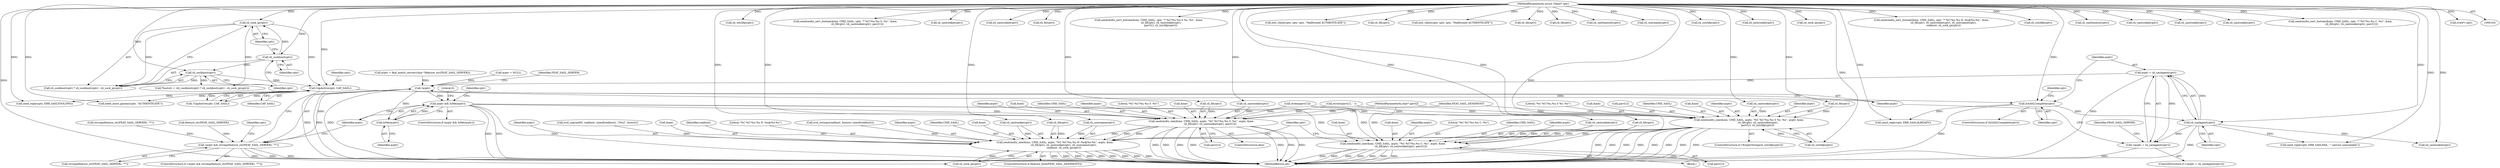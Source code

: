 digraph "0_nefarious2_f50a84bad996d438e7b31b9e74c32a41e43f8be5@pointer" {
"1000161" [label="(Call,acptr = cli_saslagent(cptr))"];
"1000163" [label="(Call,cli_saslagent(cptr))"];
"1000153" [label="(Call,IsSASLComplete(cptr))"];
"1000128" [label="(Call,CapActive(cptr, CAP_SASL))"];
"1000124" [label="(Call,cli_sock_ip(cptr))"];
"1000120" [label="(Call,cli_sockhost(cptr))"];
"1000105" [label="(MethodParameterIn,struct Client* cptr)"];
"1000122" [label="(Call,cli_sockhost(cptr))"];
"1000160" [label="(Call,!(acptr = cli_saslagent(cptr)))"];
"1000184" [label="(Call,!acptr)"];
"1000183" [label="(Call,!acptr && strcmp(feature_str(FEAT_SASL_SERVER), \"*\"))"];
"1000196" [label="(Call,acptr && IsMe(acptr))"];
"1000270" [label="(Call,sendcmdto_one(&me, CMD_SASL, acptr, \"%C %C!%u.%u S %s :%s\", acptr, &me,\n                       cli_fd(cptr), cli_saslcookie(cptr),\n                      parv[1], cli_sslclifp(cptr)))"];
"1000308" [label="(Call,sendcmdto_one(&me, CMD_SASL, acptr, \"%C %C!%u.%u H :%s@%s:%s\", acptr, &me,\n                      cli_fd(cptr), cli_saslcookie(cptr), cli_username(cptr),\n                      realhost, cli_sock_ip(cptr)))"];
"1000289" [label="(Call,sendcmdto_one(&me, CMD_SASL, acptr, \"%C %C!%u.%u S :%s\", acptr, &me,\n                      cli_fd(cptr), cli_saslcookie(cptr), parv[1]))"];
"1000328" [label="(Call,sendcmdto_one(&me, CMD_SASL, acptr, \"%C %C!%u.%u C :%s\", acptr, &me,\n                    cli_fd(cptr), cli_saslcookie(cptr), parv[1]))"];
"1000198" [label="(Call,IsMe(acptr))"];
"1000274" [label="(Identifier,acptr)"];
"1000163" [label="(Call,cli_saslagent(cptr))"];
"1000156" [label="(Call,send_reply(cptr, ERR_SASLALREADY))"];
"1000191" [label="(Call,send_reply(cptr, ERR_SASLFAIL, \": service unavailable\"))"];
"1000371" [label="(Call,cli_sslclifp(cptr))"];
"1000161" [label="(Call,acptr = cli_saslagent(cptr))"];
"1000448" [label="(Identifier,cptr)"];
"1000199" [label="(Identifier,acptr)"];
"1000179" [label="(Call,acptr = NULL)"];
"1000192" [label="(Identifier,cptr)"];
"1000125" [label="(Identifier,cptr)"];
"1000292" [label="(Identifier,CMD_SASL)"];
"1000143" [label="(Call,strlen(parv[1]))"];
"1000275" [label="(Literal,\"%C %C!%u.%u S %s :%s\")"];
"1000281" [label="(Call,cli_saslcookie(cptr))"];
"1000154" [label="(Identifier,cptr)"];
"1000254" [label="(Call,strchr(parv[1], ' '))"];
"1000196" [label="(Call,acptr && IsMe(acptr))"];
"1000391" [label="(Call,sendcmdto_serv_butone(&me, CMD_SASL, cptr, \"* %C!%u.%u S :%s\", &me,\n                              cli_fd(cptr), cli_saslcookie(cptr), parv[1]))"];
"1000312" [label="(Identifier,acptr)"];
"1000419" [label="(Call,cli_saslcookie(cptr))"];
"1000270" [label="(Call,sendcmdto_one(&me, CMD_SASL, acptr, \"%C %C!%u.%u S %s :%s\", acptr, &me,\n                       cli_fd(cptr), cli_saslcookie(cptr),\n                      parv[1], cli_sslclifp(cptr)))"];
"1000186" [label="(Call,strcmp(feature_str(FEAT_SASL_SERVER), \"*\"))"];
"1000327" [label="(Block,)"];
"1000463" [label="(MethodReturn,int)"];
"1000183" [label="(Call,!acptr && strcmp(feature_str(FEAT_SASL_SERVER), \"*\"))"];
"1000438" [label="(Call,cli_saslcookie(cptr))"];
"1000436" [label="(Call,cli_fd(cptr))"];
"1000123" [label="(Identifier,cptr)"];
"1000293" [label="(Identifier,acptr)"];
"1000185" [label="(Identifier,acptr)"];
"1000300" [label="(Call,cli_saslcookie(cptr))"];
"1000373" [label="(Call,sendcmdto_serv_butone(&me, CMD_SASL, cptr, \"* %C!%u.%u S %s :%s\", &me,\n                               cli_fd(cptr), cli_saslcookie(cptr),\n                              parv[1], cli_sslclifp(cptr)))"];
"1000288" [label="(ControlStructure,else)"];
"1000127" [label="(Call,!CapActive(cptr, CAP_SASL))"];
"1000294" [label="(Literal,\"%C %C!%u.%u S :%s\")"];
"1000328" [label="(Call,sendcmdto_one(&me, CMD_SASL, acptr, \"%C %C!%u.%u C :%s\", acptr, &me,\n                    cli_fd(cptr), cli_saslcookie(cptr), parv[1]))"];
"1000277" [label="(Call,&me)"];
"1000286" [label="(Call,cli_sslclifp(cptr))"];
"1000339" [label="(Call,cli_saslcookie(cptr))"];
"1000309" [label="(Call,&me)"];
"1000283" [label="(Call,parv[1])"];
"1000167" [label="(Call,strcmp(feature_str(FEAT_SASL_SERVER), \"*\"))"];
"1000205" [label="(Identifier,cptr)"];
"1000290" [label="(Call,&me)"];
"1000329" [label="(Call,&me)"];
"1000149" [label="(Call,send_reply(cptr, ERR_SASLTOOLONG))"];
"1000363" [label="(Call,exit_client(cptr, sptr, sptr, \"Malformed AUTHENTICATE\"))"];
"1000417" [label="(Call,cli_fd(cptr))"];
"1000323" [label="(Identifier,realhost)"];
"1000260" [label="(Call,exit_client(cptr, sptr, sptr, \"Malformed AUTHENTICATE\"))"];
"1000164" [label="(Identifier,cptr)"];
"1000184" [label="(Call,!acptr)"];
"1000381" [label="(Call,cli_fd(cptr))"];
"1000307" [label="(Identifier,FEAT_SASL_SENDHOST)"];
"1000182" [label="(ControlStructure,if (!acptr && strcmp(feature_str(FEAT_SASL_SERVER), \"*\")))"];
"1000399" [label="(Call,cli_fd(cptr))"];
"1000313" [label="(Literal,\"%C %C!%u.%u H :%s@%s:%s\")"];
"1000452" [label="(Call,cli_sasltimeout(cptr))"];
"1000235" [label="(Call,ircd_strncpy(realhost, hoststr, sizeof(realhost)))"];
"1000332" [label="(Identifier,acptr)"];
"1000421" [label="(Call,cli_username(cptr))"];
"1000298" [label="(Call,cli_fd(cptr))"];
"1000333" [label="(Literal,\"%C %C!%u.%u C :%s\")"];
"1000117" [label="(Call,*hoststr = (cli_sockhost(cptr) ? cli_sockhost(cptr) : cli_sock_ip(cptr)))"];
"1000160" [label="(Call,!(acptr = cli_saslagent(cptr)))"];
"1000268" [label="(Call,cli_sslclifp(cptr))"];
"1000119" [label="(Call,cli_sockhost(cptr) ? cli_sockhost(cptr) : cli_sock_ip(cptr))"];
"1000324" [label="(Call,cli_sock_ip(cptr))"];
"1000157" [label="(Identifier,cptr)"];
"1000401" [label="(Call,cli_saslcookie(cptr))"];
"1000138" [label="(Call,need_more_params(cptr, \"AUTHENTICATE\"))"];
"1000129" [label="(Identifier,cptr)"];
"1000128" [label="(Call,CapActive(cptr, CAP_SASL))"];
"1000295" [label="(Identifier,acptr)"];
"1000302" [label="(Call,parv[1])"];
"1000311" [label="(Identifier,CMD_SASL)"];
"1000187" [label="(Call,feature_str(FEAT_SASL_SERVER))"];
"1000424" [label="(Call,cli_sock_ip(cptr))"];
"1000201" [label="(Literal,0)"];
"1000315" [label="(Call,&me)"];
"1000279" [label="(Call,cli_fd(cptr))"];
"1000317" [label="(Call,cli_fd(cptr))"];
"1000122" [label="(Call,cli_sockhost(cptr))"];
"1000130" [label="(Identifier,CAP_SASL)"];
"1000169" [label="(Identifier,FEAT_SASL_SERVER)"];
"1000296" [label="(Call,&me)"];
"1000188" [label="(Identifier,FEAT_SASL_SERVER)"];
"1000314" [label="(Identifier,acptr)"];
"1000159" [label="(ControlStructure,if (!(acptr = cli_saslagent(cptr))))"];
"1000121" [label="(Identifier,cptr)"];
"1000195" [label="(ControlStructure,if (acptr && IsMe(acptr)))"];
"1000153" [label="(Call,IsSASLComplete(cptr))"];
"1000409" [label="(Call,sendcmdto_serv_butone(&me, CMD_SASL, cptr, \"* %C!%u.%u H :%s@%s:%s\", &me,\n                              cli_fd(cptr), cli_saslcookie(cptr), cli_username(cptr),\n                              realhost, cli_sock_ip(cptr)))"];
"1000120" [label="(Call,cli_sockhost(cptr))"];
"1000388" [label="(Call,cli_sslclifp(cptr))"];
"1000124" [label="(Call,cli_sock_ip(cptr))"];
"1000198" [label="(Call,IsMe(acptr))"];
"1000197" [label="(Identifier,acptr)"];
"1000273" [label="(Identifier,CMD_SASL)"];
"1000331" [label="(Identifier,CMD_SASL)"];
"1000265" [label="(ControlStructure,if (!EmptyString(cli_sslclifp(cptr))))"];
"1000162" [label="(Identifier,acptr)"];
"1000271" [label="(Call,&me)"];
"1000108" [label="(MethodParameterIn,char* parv[])"];
"1000204" [label="(Call,cli_saslcookie(cptr))"];
"1000447" [label="(Call,cli_sasltimeout(cptr))"];
"1000216" [label="(Call,cli_saslcookie(cptr))"];
"1000334" [label="(Identifier,acptr)"];
"1000383" [label="(Call,cli_saslcookie(cptr))"];
"1000210" [label="(Call,cli_saslcookie(cptr))"];
"1000289" [label="(Call,sendcmdto_one(&me, CMD_SASL, acptr, \"%C %C!%u.%u S :%s\", acptr, &me,\n                      cli_fd(cptr), cli_saslcookie(cptr), parv[1]))"];
"1000305" [label="(ControlStructure,if (feature_bool(FEAT_SASL_SENDHOST)))"];
"1000341" [label="(Call,parv[1])"];
"1000428" [label="(Call,sendcmdto_serv_butone(&me, CMD_SASL, cptr, \"* %C!%u.%u C :%s\", &me,\n                            cli_fd(cptr), cli_saslcookie(cptr), parv[1]))"];
"1000308" [label="(Call,sendcmdto_one(&me, CMD_SASL, acptr, \"%C %C!%u.%u H :%s@%s:%s\", acptr, &me,\n                      cli_fd(cptr), cli_saslcookie(cptr), cli_username(cptr),\n                      realhost, cli_sock_ip(cptr)))"];
"1000337" [label="(Call,cli_fd(cptr))"];
"1000227" [label="(Call,ircd_snprintf(0, realhost, sizeof(realhost), \"[%s]\", hoststr))"];
"1000335" [label="(Call,&me)"];
"1000105" [label="(MethodParameterIn,struct Client* cptr)"];
"1000321" [label="(Call,cli_username(cptr))"];
"1000152" [label="(ControlStructure,if (IsSASLComplete(cptr)))"];
"1000319" [label="(Call,cli_saslcookie(cptr))"];
"1000276" [label="(Identifier,acptr)"];
"1000171" [label="(Call,acptr = find_match_server((char *)feature_str(FEAT_SASL_SERVER)))"];
"1000455" [label="(Call,(void*) cptr)"];
"1000161" -> "1000160"  [label="AST: "];
"1000161" -> "1000163"  [label="CFG: "];
"1000162" -> "1000161"  [label="AST: "];
"1000163" -> "1000161"  [label="AST: "];
"1000160" -> "1000161"  [label="CFG: "];
"1000161" -> "1000463"  [label="DDG: "];
"1000161" -> "1000160"  [label="DDG: "];
"1000163" -> "1000161"  [label="DDG: "];
"1000161" -> "1000184"  [label="DDG: "];
"1000163" -> "1000164"  [label="CFG: "];
"1000164" -> "1000163"  [label="AST: "];
"1000163" -> "1000463"  [label="DDG: "];
"1000163" -> "1000160"  [label="DDG: "];
"1000153" -> "1000163"  [label="DDG: "];
"1000105" -> "1000163"  [label="DDG: "];
"1000163" -> "1000191"  [label="DDG: "];
"1000163" -> "1000204"  [label="DDG: "];
"1000153" -> "1000152"  [label="AST: "];
"1000153" -> "1000154"  [label="CFG: "];
"1000154" -> "1000153"  [label="AST: "];
"1000157" -> "1000153"  [label="CFG: "];
"1000162" -> "1000153"  [label="CFG: "];
"1000153" -> "1000463"  [label="DDG: "];
"1000128" -> "1000153"  [label="DDG: "];
"1000105" -> "1000153"  [label="DDG: "];
"1000153" -> "1000156"  [label="DDG: "];
"1000128" -> "1000127"  [label="AST: "];
"1000128" -> "1000130"  [label="CFG: "];
"1000129" -> "1000128"  [label="AST: "];
"1000130" -> "1000128"  [label="AST: "];
"1000127" -> "1000128"  [label="CFG: "];
"1000128" -> "1000463"  [label="DDG: "];
"1000128" -> "1000463"  [label="DDG: "];
"1000128" -> "1000127"  [label="DDG: "];
"1000128" -> "1000127"  [label="DDG: "];
"1000124" -> "1000128"  [label="DDG: "];
"1000122" -> "1000128"  [label="DDG: "];
"1000105" -> "1000128"  [label="DDG: "];
"1000128" -> "1000138"  [label="DDG: "];
"1000128" -> "1000149"  [label="DDG: "];
"1000124" -> "1000119"  [label="AST: "];
"1000124" -> "1000125"  [label="CFG: "];
"1000125" -> "1000124"  [label="AST: "];
"1000119" -> "1000124"  [label="CFG: "];
"1000124" -> "1000117"  [label="DDG: "];
"1000124" -> "1000119"  [label="DDG: "];
"1000120" -> "1000124"  [label="DDG: "];
"1000105" -> "1000124"  [label="DDG: "];
"1000120" -> "1000119"  [label="AST: "];
"1000120" -> "1000121"  [label="CFG: "];
"1000121" -> "1000120"  [label="AST: "];
"1000123" -> "1000120"  [label="CFG: "];
"1000125" -> "1000120"  [label="CFG: "];
"1000105" -> "1000120"  [label="DDG: "];
"1000120" -> "1000122"  [label="DDG: "];
"1000105" -> "1000104"  [label="AST: "];
"1000105" -> "1000463"  [label="DDG: "];
"1000105" -> "1000122"  [label="DDG: "];
"1000105" -> "1000138"  [label="DDG: "];
"1000105" -> "1000149"  [label="DDG: "];
"1000105" -> "1000156"  [label="DDG: "];
"1000105" -> "1000191"  [label="DDG: "];
"1000105" -> "1000204"  [label="DDG: "];
"1000105" -> "1000210"  [label="DDG: "];
"1000105" -> "1000216"  [label="DDG: "];
"1000105" -> "1000260"  [label="DDG: "];
"1000105" -> "1000268"  [label="DDG: "];
"1000105" -> "1000279"  [label="DDG: "];
"1000105" -> "1000281"  [label="DDG: "];
"1000105" -> "1000286"  [label="DDG: "];
"1000105" -> "1000298"  [label="DDG: "];
"1000105" -> "1000300"  [label="DDG: "];
"1000105" -> "1000317"  [label="DDG: "];
"1000105" -> "1000319"  [label="DDG: "];
"1000105" -> "1000321"  [label="DDG: "];
"1000105" -> "1000324"  [label="DDG: "];
"1000105" -> "1000337"  [label="DDG: "];
"1000105" -> "1000339"  [label="DDG: "];
"1000105" -> "1000363"  [label="DDG: "];
"1000105" -> "1000371"  [label="DDG: "];
"1000105" -> "1000373"  [label="DDG: "];
"1000105" -> "1000381"  [label="DDG: "];
"1000105" -> "1000383"  [label="DDG: "];
"1000105" -> "1000388"  [label="DDG: "];
"1000105" -> "1000391"  [label="DDG: "];
"1000105" -> "1000399"  [label="DDG: "];
"1000105" -> "1000401"  [label="DDG: "];
"1000105" -> "1000409"  [label="DDG: "];
"1000105" -> "1000417"  [label="DDG: "];
"1000105" -> "1000419"  [label="DDG: "];
"1000105" -> "1000421"  [label="DDG: "];
"1000105" -> "1000424"  [label="DDG: "];
"1000105" -> "1000428"  [label="DDG: "];
"1000105" -> "1000436"  [label="DDG: "];
"1000105" -> "1000438"  [label="DDG: "];
"1000105" -> "1000447"  [label="DDG: "];
"1000105" -> "1000452"  [label="DDG: "];
"1000105" -> "1000455"  [label="DDG: "];
"1000122" -> "1000119"  [label="AST: "];
"1000122" -> "1000123"  [label="CFG: "];
"1000123" -> "1000122"  [label="AST: "];
"1000119" -> "1000122"  [label="CFG: "];
"1000122" -> "1000117"  [label="DDG: "];
"1000122" -> "1000119"  [label="DDG: "];
"1000160" -> "1000159"  [label="AST: "];
"1000169" -> "1000160"  [label="CFG: "];
"1000185" -> "1000160"  [label="CFG: "];
"1000160" -> "1000463"  [label="DDG: "];
"1000184" -> "1000183"  [label="AST: "];
"1000184" -> "1000185"  [label="CFG: "];
"1000185" -> "1000184"  [label="AST: "];
"1000188" -> "1000184"  [label="CFG: "];
"1000183" -> "1000184"  [label="CFG: "];
"1000184" -> "1000463"  [label="DDG: "];
"1000184" -> "1000183"  [label="DDG: "];
"1000171" -> "1000184"  [label="DDG: "];
"1000179" -> "1000184"  [label="DDG: "];
"1000184" -> "1000196"  [label="DDG: "];
"1000184" -> "1000198"  [label="DDG: "];
"1000183" -> "1000182"  [label="AST: "];
"1000183" -> "1000186"  [label="CFG: "];
"1000186" -> "1000183"  [label="AST: "];
"1000192" -> "1000183"  [label="CFG: "];
"1000197" -> "1000183"  [label="CFG: "];
"1000183" -> "1000463"  [label="DDG: "];
"1000183" -> "1000463"  [label="DDG: "];
"1000183" -> "1000463"  [label="DDG: "];
"1000167" -> "1000183"  [label="DDG: "];
"1000187" -> "1000183"  [label="DDG: "];
"1000196" -> "1000195"  [label="AST: "];
"1000196" -> "1000197"  [label="CFG: "];
"1000196" -> "1000198"  [label="CFG: "];
"1000197" -> "1000196"  [label="AST: "];
"1000198" -> "1000196"  [label="AST: "];
"1000201" -> "1000196"  [label="CFG: "];
"1000205" -> "1000196"  [label="CFG: "];
"1000196" -> "1000463"  [label="DDG: "];
"1000196" -> "1000463"  [label="DDG: "];
"1000196" -> "1000463"  [label="DDG: "];
"1000198" -> "1000196"  [label="DDG: "];
"1000196" -> "1000270"  [label="DDG: "];
"1000196" -> "1000289"  [label="DDG: "];
"1000196" -> "1000328"  [label="DDG: "];
"1000270" -> "1000265"  [label="AST: "];
"1000270" -> "1000286"  [label="CFG: "];
"1000271" -> "1000270"  [label="AST: "];
"1000273" -> "1000270"  [label="AST: "];
"1000274" -> "1000270"  [label="AST: "];
"1000275" -> "1000270"  [label="AST: "];
"1000276" -> "1000270"  [label="AST: "];
"1000277" -> "1000270"  [label="AST: "];
"1000279" -> "1000270"  [label="AST: "];
"1000281" -> "1000270"  [label="AST: "];
"1000283" -> "1000270"  [label="AST: "];
"1000286" -> "1000270"  [label="AST: "];
"1000307" -> "1000270"  [label="CFG: "];
"1000270" -> "1000463"  [label="DDG: "];
"1000270" -> "1000463"  [label="DDG: "];
"1000270" -> "1000463"  [label="DDG: "];
"1000270" -> "1000463"  [label="DDG: "];
"1000270" -> "1000463"  [label="DDG: "];
"1000270" -> "1000463"  [label="DDG: "];
"1000270" -> "1000463"  [label="DDG: "];
"1000270" -> "1000463"  [label="DDG: "];
"1000279" -> "1000270"  [label="DDG: "];
"1000281" -> "1000270"  [label="DDG: "];
"1000254" -> "1000270"  [label="DDG: "];
"1000143" -> "1000270"  [label="DDG: "];
"1000108" -> "1000270"  [label="DDG: "];
"1000286" -> "1000270"  [label="DDG: "];
"1000270" -> "1000308"  [label="DDG: "];
"1000270" -> "1000308"  [label="DDG: "];
"1000270" -> "1000308"  [label="DDG: "];
"1000308" -> "1000305"  [label="AST: "];
"1000308" -> "1000324"  [label="CFG: "];
"1000309" -> "1000308"  [label="AST: "];
"1000311" -> "1000308"  [label="AST: "];
"1000312" -> "1000308"  [label="AST: "];
"1000313" -> "1000308"  [label="AST: "];
"1000314" -> "1000308"  [label="AST: "];
"1000315" -> "1000308"  [label="AST: "];
"1000317" -> "1000308"  [label="AST: "];
"1000319" -> "1000308"  [label="AST: "];
"1000321" -> "1000308"  [label="AST: "];
"1000323" -> "1000308"  [label="AST: "];
"1000324" -> "1000308"  [label="AST: "];
"1000448" -> "1000308"  [label="CFG: "];
"1000308" -> "1000463"  [label="DDG: "];
"1000308" -> "1000463"  [label="DDG: "];
"1000308" -> "1000463"  [label="DDG: "];
"1000308" -> "1000463"  [label="DDG: "];
"1000308" -> "1000463"  [label="DDG: "];
"1000308" -> "1000463"  [label="DDG: "];
"1000308" -> "1000463"  [label="DDG: "];
"1000308" -> "1000463"  [label="DDG: "];
"1000308" -> "1000463"  [label="DDG: "];
"1000289" -> "1000308"  [label="DDG: "];
"1000289" -> "1000308"  [label="DDG: "];
"1000289" -> "1000308"  [label="DDG: "];
"1000317" -> "1000308"  [label="DDG: "];
"1000319" -> "1000308"  [label="DDG: "];
"1000321" -> "1000308"  [label="DDG: "];
"1000235" -> "1000308"  [label="DDG: "];
"1000227" -> "1000308"  [label="DDG: "];
"1000324" -> "1000308"  [label="DDG: "];
"1000289" -> "1000288"  [label="AST: "];
"1000289" -> "1000302"  [label="CFG: "];
"1000290" -> "1000289"  [label="AST: "];
"1000292" -> "1000289"  [label="AST: "];
"1000293" -> "1000289"  [label="AST: "];
"1000294" -> "1000289"  [label="AST: "];
"1000295" -> "1000289"  [label="AST: "];
"1000296" -> "1000289"  [label="AST: "];
"1000298" -> "1000289"  [label="AST: "];
"1000300" -> "1000289"  [label="AST: "];
"1000302" -> "1000289"  [label="AST: "];
"1000307" -> "1000289"  [label="CFG: "];
"1000289" -> "1000463"  [label="DDG: "];
"1000289" -> "1000463"  [label="DDG: "];
"1000289" -> "1000463"  [label="DDG: "];
"1000289" -> "1000463"  [label="DDG: "];
"1000289" -> "1000463"  [label="DDG: "];
"1000289" -> "1000463"  [label="DDG: "];
"1000289" -> "1000463"  [label="DDG: "];
"1000298" -> "1000289"  [label="DDG: "];
"1000300" -> "1000289"  [label="DDG: "];
"1000254" -> "1000289"  [label="DDG: "];
"1000143" -> "1000289"  [label="DDG: "];
"1000108" -> "1000289"  [label="DDG: "];
"1000328" -> "1000327"  [label="AST: "];
"1000328" -> "1000341"  [label="CFG: "];
"1000329" -> "1000328"  [label="AST: "];
"1000331" -> "1000328"  [label="AST: "];
"1000332" -> "1000328"  [label="AST: "];
"1000333" -> "1000328"  [label="AST: "];
"1000334" -> "1000328"  [label="AST: "];
"1000335" -> "1000328"  [label="AST: "];
"1000337" -> "1000328"  [label="AST: "];
"1000339" -> "1000328"  [label="AST: "];
"1000341" -> "1000328"  [label="AST: "];
"1000448" -> "1000328"  [label="CFG: "];
"1000328" -> "1000463"  [label="DDG: "];
"1000328" -> "1000463"  [label="DDG: "];
"1000328" -> "1000463"  [label="DDG: "];
"1000328" -> "1000463"  [label="DDG: "];
"1000328" -> "1000463"  [label="DDG: "];
"1000328" -> "1000463"  [label="DDG: "];
"1000328" -> "1000463"  [label="DDG: "];
"1000337" -> "1000328"  [label="DDG: "];
"1000339" -> "1000328"  [label="DDG: "];
"1000143" -> "1000328"  [label="DDG: "];
"1000108" -> "1000328"  [label="DDG: "];
"1000198" -> "1000199"  [label="CFG: "];
"1000199" -> "1000198"  [label="AST: "];
}
